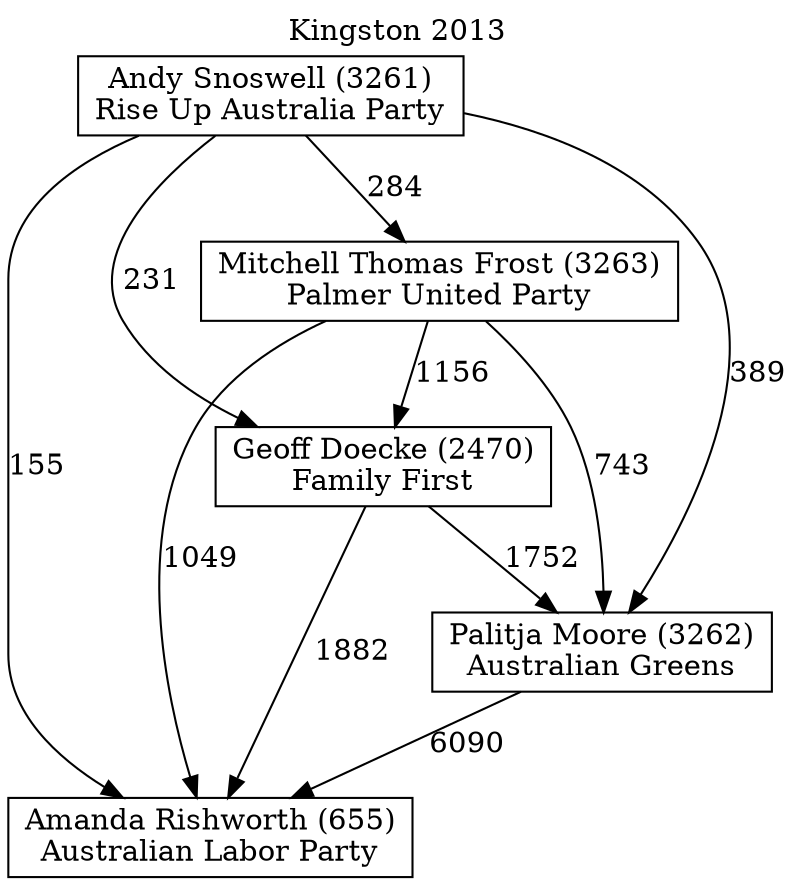 // House preference flow
digraph "Amanda Rishworth (655)_Kingston_2013" {
	graph [label="Kingston 2013" labelloc=t mclimit=10]
	node [shape=box]
	"Amanda Rishworth (655)" [label="Amanda Rishworth (655)
Australian Labor Party"]
	"Andy Snoswell (3261)" [label="Andy Snoswell (3261)
Rise Up Australia Party"]
	"Geoff Doecke (2470)" [label="Geoff Doecke (2470)
Family First"]
	"Mitchell Thomas Frost (3263)" [label="Mitchell Thomas Frost (3263)
Palmer United Party"]
	"Palitja Moore (3262)" [label="Palitja Moore (3262)
Australian Greens"]
	"Andy Snoswell (3261)" -> "Amanda Rishworth (655)" [label=155]
	"Andy Snoswell (3261)" -> "Geoff Doecke (2470)" [label=231]
	"Andy Snoswell (3261)" -> "Mitchell Thomas Frost (3263)" [label=284]
	"Andy Snoswell (3261)" -> "Palitja Moore (3262)" [label=389]
	"Geoff Doecke (2470)" -> "Amanda Rishworth (655)" [label=1882]
	"Geoff Doecke (2470)" -> "Palitja Moore (3262)" [label=1752]
	"Mitchell Thomas Frost (3263)" -> "Amanda Rishworth (655)" [label=1049]
	"Mitchell Thomas Frost (3263)" -> "Geoff Doecke (2470)" [label=1156]
	"Mitchell Thomas Frost (3263)" -> "Palitja Moore (3262)" [label=743]
	"Palitja Moore (3262)" -> "Amanda Rishworth (655)" [label=6090]
}
